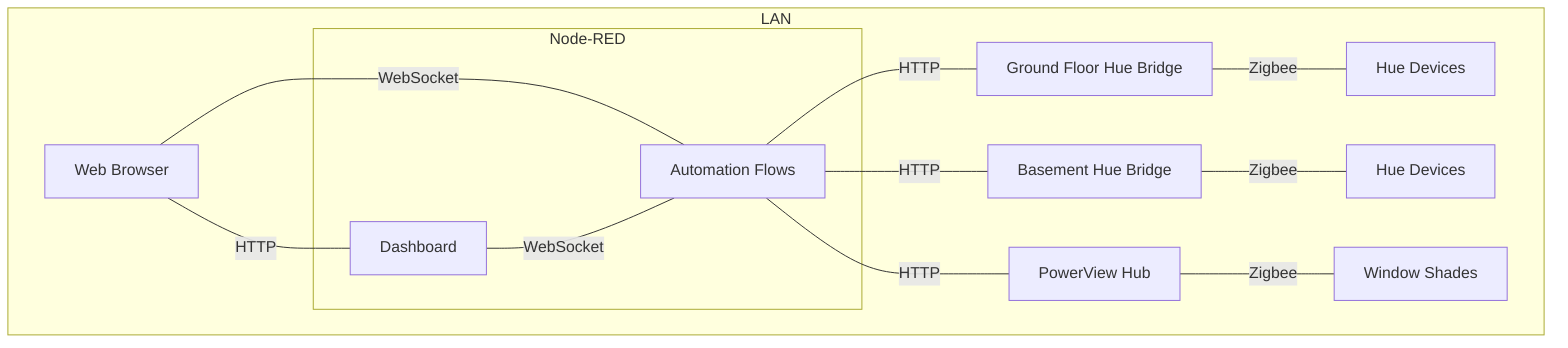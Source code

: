 graph TB

    subgraph "LAN"

        browser[Web Browser]

        subgraph "Node-RED"

            dashboard[Dashboard]
            flows[Automation Flows]

        end

        groundFloorHueBridge[Ground Floor Hue Bridge]
        basementHueBridge[Basement Hue Bridge]
        powerviewHub[PowerView Hub]
        hueDevice1[Hue Devices]
        hueDevice2[Hue Devices]
        shades[Window Shades]

    end

    browser -- HTTP --- dashboard
    browser -- WebSocket --- flows
    dashboard -- WebSocket --- flows
    flows -- HTTP --- groundFloorHueBridge
    flows -- HTTP --- basementHueBridge
    flows -- HTTP --- powerviewHub
    groundFloorHueBridge -- Zigbee --- hueDevice1
    basementHueBridge -- Zigbee --- hueDevice2
    powerviewHub -- Zigbee --- shades